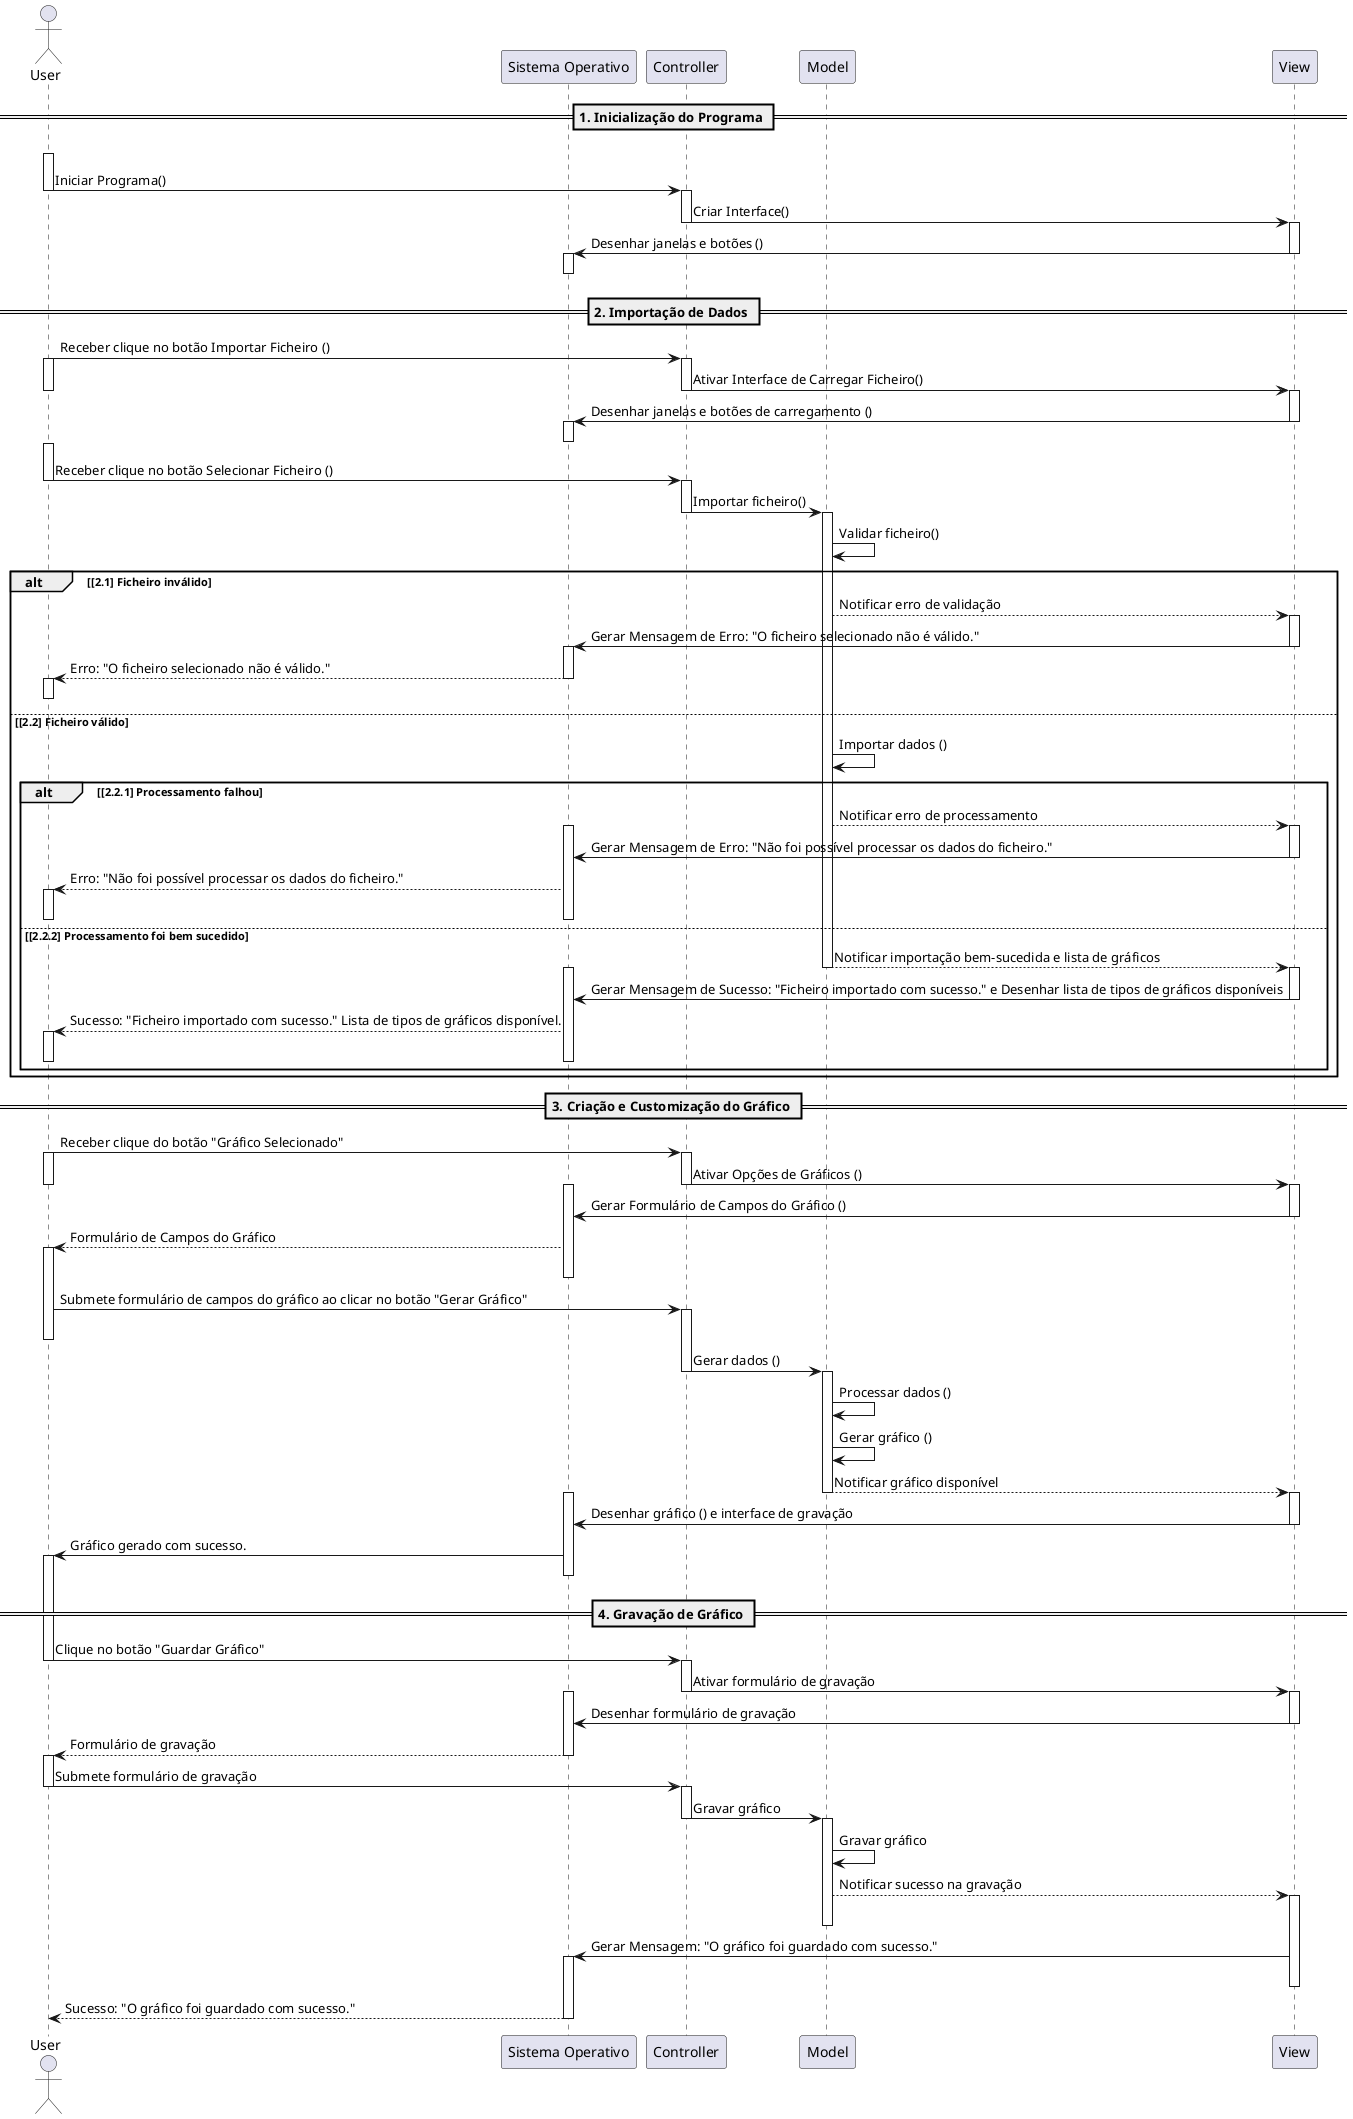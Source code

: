 @startuml

actor User
participant "Sistema Operativo" as OS
participant Controller
participant Model
participant View

== 1. Inicialização do Programa ==
User-[hidden]->User 
activate User
User -> Controller : Iniciar Programa()
deactivate User
activate Controller
Controller -> View : Criar Interface()
deactivate Controller
activate View
View -> OS : Desenhar janelas e botões ()
deactivate View
activate OS
OS-[hidden]->OS 
deactivate OS

== 2. Importação de Dados ==
User -> Controller : Receber clique no botão Importar Ficheiro ()
activate User
activate Controller
Controller -> View : Ativar Interface de Carregar Ficheiro()
deactivate User
deactivate Controller
activate View
View -> OS : Desenhar janelas e botões de carregamento () 
deactivate View
activate OS
OS-[hidden]->OS 
deactivate OS

activate User
User -> Controller: Receber clique no botão Selecionar Ficheiro ()
deactivate User
activate Controller
Controller -> Model : Importar ficheiro()
deactivate Controller 
activate Model
Model -> Model: Validar ficheiro() 

alt [2.1] Ficheiro inválido 
    Model --> View: Notificar erro de validação
    activate View
    View -> OS: Gerar Mensagem de Erro: "O ficheiro selecionado não é válido."
    deactivate View
    activate OS
    OS --> User: Erro: "O ficheiro selecionado não é válido."
    deactivate OS
    activate User
    User-[hidden]->User 
    deactivate User

else [2.2] Ficheiro válido
    Model -> Model : Importar dados ()
    alt [2.2.1] Processamento falhou
        Model --> View: Notificar erro de processamento
        activate View
        activate OS
        View -> OS : Gerar Mensagem de Erro: "Não foi possível processar os dados do ficheiro."
        deactivate View
        OS --> User: Erro: "Não foi possível processar os dados do ficheiro."
        activate User
        deactivate User
        deactivate OS

    else [2.2.2] Processamento foi bem sucedido
        Model --> View : Notificar importação bem-sucedida e lista de gráficos
        deactivate Model
        activate View
        activate OS
        View -> OS : Gerar Mensagem de Sucesso: "Ficheiro importado com sucesso." e Desenhar lista de tipos de gráficos disponíveis
        deactivate View
        OS --> User: Sucesso: "Ficheiro importado com sucesso." Lista de tipos de gráficos disponível.
        activate User
        deactivate User
        deactivate OS
    end
end

== 3. Criação e Customização do Gráfico ==
User -> Controller : Receber clique do botão "Gráfico Selecionado"
activate User
activate Controller
Controller -> View : Ativar Opções de Gráficos ()
deactivate User
deactivate Controller
activate View
activate OS
View -> OS : Gerar Formulário de Campos do Gráfico ()
deactivate View
OS --> User : Formulário de Campos do Gráfico
activate User
deactivate OS
User -> Controller : Submete formulário de campos do gráfico ao clicar no botão "Gerar Gráfico"
activate Controller
deactivate User
deactivate View
deactivate OS

Controller -> Model : Gerar dados ()
deactivate Controller
activate Model
Model -> Model : Processar dados ()
Model -> Model : Gerar gráfico ()
Model --> View : Notificar gráfico disponível
deactivate Model
activate View
activate OS
View -> OS : Desenhar gráfico () e interface de gravação
deactivate View
OS -> User : Gráfico gerado com sucesso.
activate User
User-[hidden]->User 
deactivate OS

== 4. Gravação de Gráfico ==
User -> Controller : Clique no botão "Guardar Gráfico"
deactivate User
activate Controller
Controller -> View : Ativar formulário de gravação
deactivate Controller
activate View
activate OS
View -> OS : Desenhar formulário de gravação
deactivate View
OS --> User : Formulário de gravação
deactivate OS
activate User
User -> Controller : Submete formulário de gravação
deactivate User
activate Controller
Controller -> Model : Gravar gráfico
deactivate Controller
activate Model
Model -> Model : Gravar gráfico
Model --> View : Notificar sucesso na gravação
activate View
deactivate Model

View -> OS : Gerar Mensagem: "O gráfico foi guardado com sucesso."
activate OS
deactivate View
OS --> User : Sucesso: "O gráfico foi guardado com sucesso."
deactivate OS
deactivate User

@enduml

